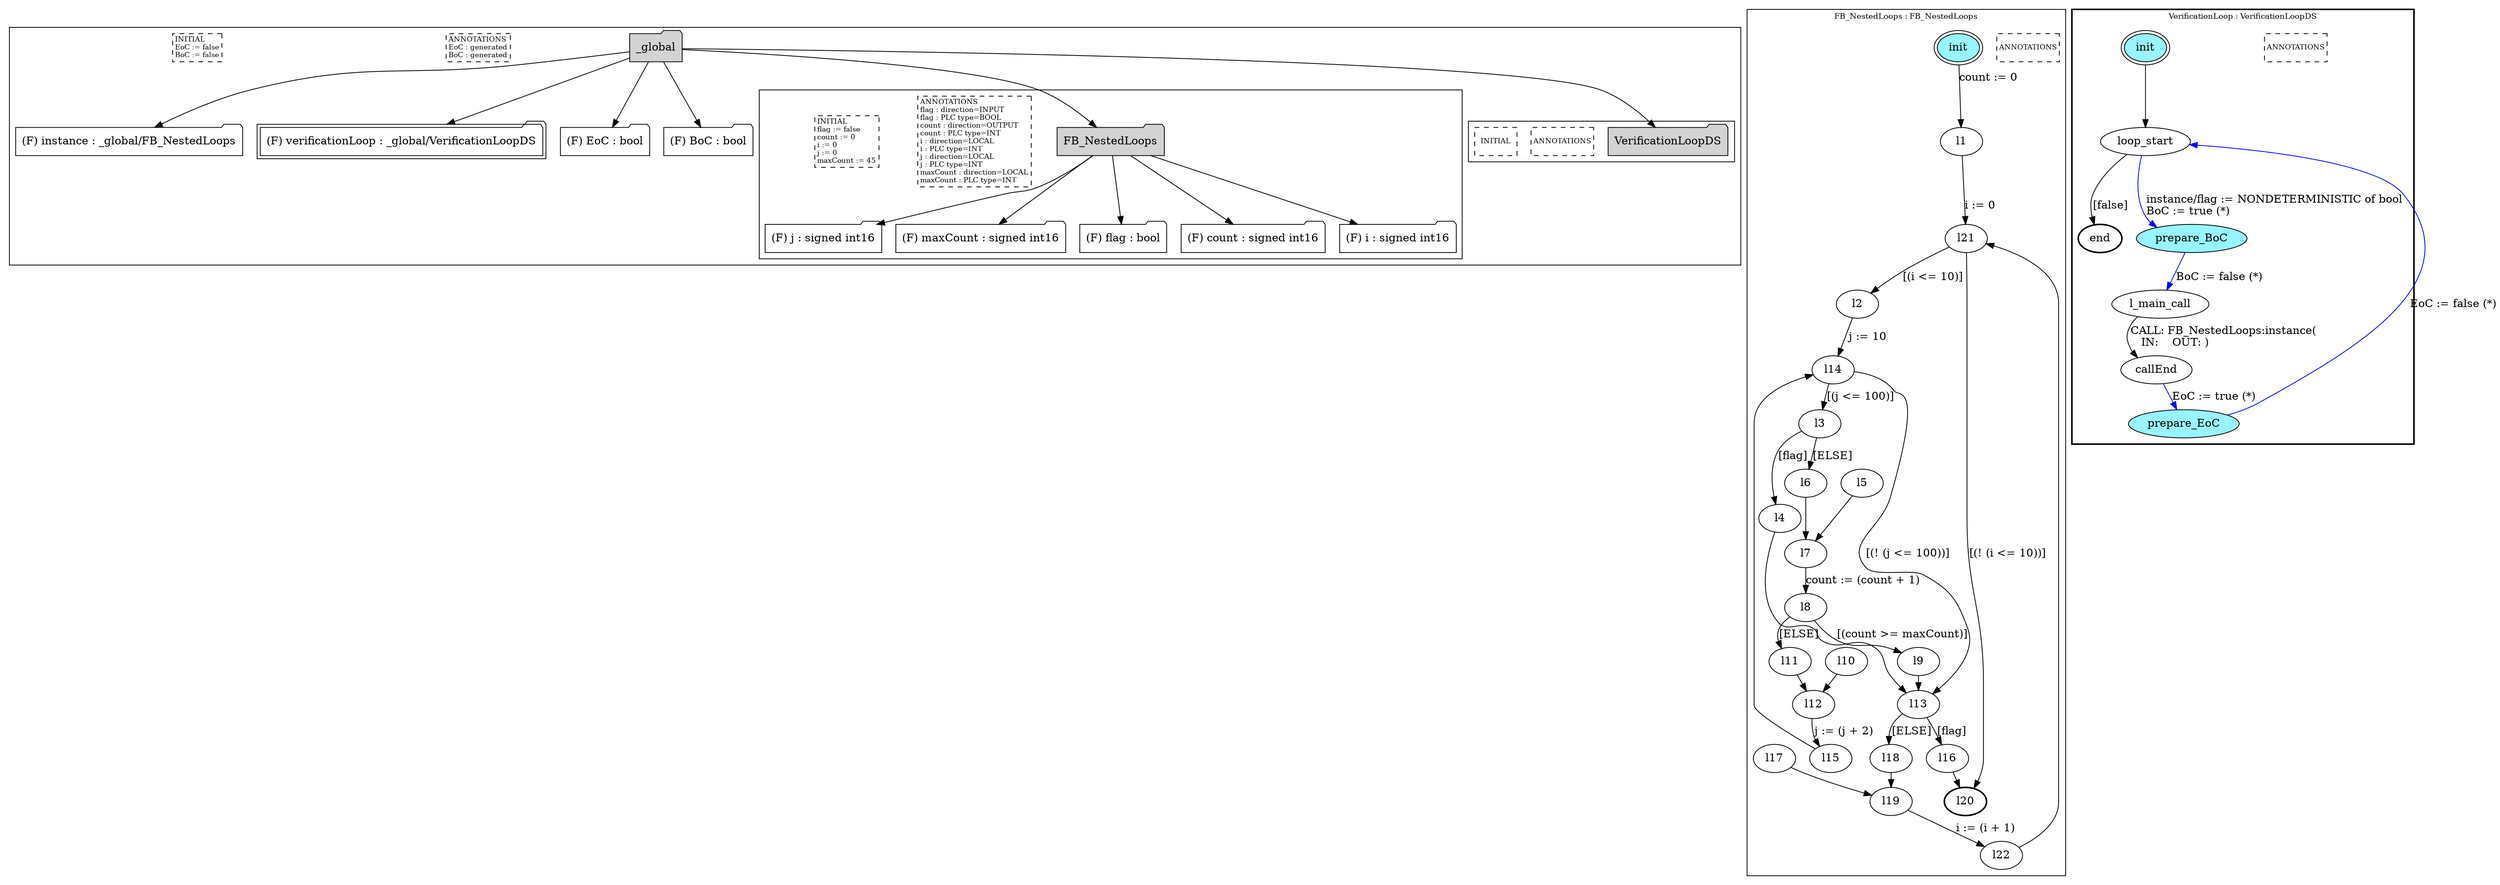 digraph G {
	subgraph cluster__global2004013670 {
		node [shape="folder", style="filled"];
		//label="_global";
		_global2004013670 [label="_global"];
		_global2004013670 -> instance1695161087;
		instance1695161087 [label = "(F) instance : _global/FB_NestedLoops", fillcolor="white" ];
		_global2004013670 -> verificationLoop1564449239;
		verificationLoop1564449239 [label = "(F) verificationLoop : _global/VerificationLoopDS", fillcolor="white" , peripheries=2];
		_global2004013670 -> EoC1425202985;
		EoC1425202985 [label = "(F) EoC : bool", fillcolor="white" ];
		_global2004013670 -> BoC1452232618;
		BoC1452232618 [label = "(F) BoC : bool", fillcolor="white" ];
		_global2004013670 -> FB_NestedLoops10624116;
		subgraph cluster_FB_NestedLoops10624116 {
			node [shape="folder", style="filled"];
			//label="FB_NestedLoops";
			FB_NestedLoops10624116 [label="FB_NestedLoops"];
			FB_NestedLoops10624116 -> flag743936514;
			flag743936514 [label = "(F) flag : bool", fillcolor="white" ];
			FB_NestedLoops10624116 -> count262926126;
			count262926126 [label = "(F) count : signed int16", fillcolor="white" ];
			FB_NestedLoops10624116 -> i2143753518;
			i2143753518 [label = "(F) i : signed int16", fillcolor="white" ];
			FB_NestedLoops10624116 -> j1313910358;
			j1313910358 [label = "(F) j : signed int16", fillcolor="white" ];
			FB_NestedLoops10624116 -> maxCount1388972756;
			maxCount1388972756 [label = "(F) maxCount : signed int16", fillcolor="white" ];
			
			annotations_pseudonode_FB_NestedLoops10624116 [
				label="ANNOTATIONS\lflag : direction=INPUT\lflag : PLC type=BOOL\lcount : direction=OUTPUT\lcount : PLC type=INT\li : direction=LOCAL\li : PLC type=INT\lj : direction=LOCAL\lj : PLC type=INT\lmaxCount : direction=LOCAL\lmaxCount : PLC type=INT\l",
				fontsize=9, margin="0.04,0.04", fillcolor="white", shape="rectangle", style="dashed"];
			initamt_pseudonode_FB_NestedLoops10624116 [
				label="INITIAL\lflag := false\lcount := 0\li := 0\lj := 0\lmaxCount := 45\l",
				fontsize=9, margin="0.04,0.04", fillcolor="lightyellow", shape="rectangle", style="dashed"];
		}
		_global2004013670 -> VerificationLoopDS1692381981;
		subgraph cluster_VerificationLoopDS1692381981 {
			node [shape="folder", style="filled"];
			//label="VerificationLoopDS";
			VerificationLoopDS1692381981 [label="VerificationLoopDS"];
			
			annotations_pseudonode_VerificationLoopDS1692381981 [
				label="ANNOTATIONS",
				fontsize=9, margin="0.04,0.04", fillcolor="white", shape="rectangle", style="dashed"];
			initamt_pseudonode_VerificationLoopDS1692381981 [
				label="INITIAL",
				fontsize=9, margin="0.04,0.04", fillcolor="lightyellow", shape="rectangle", style="dashed"];
		}
		
		annotations_pseudonode__global2004013670 [
			label="ANNOTATIONS\lEoC : generated\lBoC : generated\l",
			fontsize=9, margin="0.04,0.04", fillcolor="white", shape="rectangle", style="dashed"];
		initamt_pseudonode__global2004013670 [
			label="INITIAL\lEoC := false\lBoC := false\l",
			fontsize=9, margin="0.04,0.04", fillcolor="lightyellow", shape="rectangle", style="dashed"];
	}
	subgraph clusterFB_NestedLoops {
		node [style="filled"];
		color="black";
		fontsize=10;
		ranksep=0.4;
		
		label="FB_NestedLoops : FB_NestedLoops";
		
		annotations_pseudonode_FB_NestedLoops [
			label="ANNOTATIONS",
			fontsize=9, margin="0.04,0.04", fillcolor="white", shape="rectangle", style="dashed"];
		
		init_FB_NestedLoops [label="init", color="black", fillcolor="cadetblue1", peripheries=2, shape="ellipse"];
		l1_FB_NestedLoops [label="l1", color="black", fillcolor="white", shape="ellipse"];
		l2_FB_NestedLoops [label="l2", color="black", fillcolor="white", shape="ellipse"];
		l3_FB_NestedLoops [label="l3", color="black", fillcolor="white", shape="ellipse"];
		l4_FB_NestedLoops [label="l4", color="black", fillcolor="white", shape="ellipse"];
		l5_FB_NestedLoops [label="l5", color="black", fillcolor="white", shape="ellipse"];
		l6_FB_NestedLoops [label="l6", color="black", fillcolor="white", shape="ellipse"];
		l7_FB_NestedLoops [label="l7", color="black", fillcolor="white", shape="ellipse"];
		l8_FB_NestedLoops [label="l8", color="black", fillcolor="white", shape="ellipse"];
		l9_FB_NestedLoops [label="l9", color="black", fillcolor="white", shape="ellipse"];
		l10_FB_NestedLoops [label="l10", color="black", fillcolor="white", shape="ellipse"];
		l11_FB_NestedLoops [label="l11", color="black", fillcolor="white", shape="ellipse"];
		l12_FB_NestedLoops [label="l12", color="black", fillcolor="white", shape="ellipse"];
		l13_FB_NestedLoops [label="l13", color="black", fillcolor="white", shape="ellipse"];
		l14_FB_NestedLoops [label="l14", color="black", fillcolor="white", shape="ellipse"];
		l15_FB_NestedLoops [label="l15", color="black", fillcolor="white", shape="ellipse"];
		l16_FB_NestedLoops [label="l16", color="black", fillcolor="white", shape="ellipse"];
		l17_FB_NestedLoops [label="l17", color="black", fillcolor="white", shape="ellipse"];
		l18_FB_NestedLoops [label="l18", color="black", fillcolor="white", shape="ellipse"];
		l19_FB_NestedLoops [label="l19", color="black", fillcolor="white", shape="ellipse"];
		l20_FB_NestedLoops [label="l20", color="black", fillcolor="white", style=bold, shape="ellipse"];
		l21_FB_NestedLoops [label="l21", color="black", fillcolor="white", shape="ellipse"];
		l22_FB_NestedLoops [label="l22", color="black", fillcolor="white", shape="ellipse"];
		init_FB_NestedLoops -> l1_FB_NestedLoops [color="black", label="count := 0"];
		l3_FB_NestedLoops -> l4_FB_NestedLoops [color="black", label="[flag]"];
		l3_FB_NestedLoops -> l6_FB_NestedLoops [color="black", label="[ELSE]"];
		l5_FB_NestedLoops -> l7_FB_NestedLoops [color="black", label=""];
		l6_FB_NestedLoops -> l7_FB_NestedLoops [color="black", label=""];
		l7_FB_NestedLoops -> l8_FB_NestedLoops [color="black", label="count := (count + 1)"];
		l8_FB_NestedLoops -> l9_FB_NestedLoops [color="black", label="[(count >= maxCount)]"];
		l8_FB_NestedLoops -> l11_FB_NestedLoops [color="black", label="[ELSE]"];
		l10_FB_NestedLoops -> l12_FB_NestedLoops [color="black", label=""];
		l11_FB_NestedLoops -> l12_FB_NestedLoops [color="black", label=""];
		l2_FB_NestedLoops -> l14_FB_NestedLoops [color="black", label="j := 10"];
		l14_FB_NestedLoops -> l3_FB_NestedLoops [color="black", label="[(j <= 100)]"];
		l14_FB_NestedLoops -> l13_FB_NestedLoops [color="black", label="[(! (j <= 100))]"];
		l12_FB_NestedLoops -> l15_FB_NestedLoops [color="black", label="j := (j + 2)"];
		l15_FB_NestedLoops -> l14_FB_NestedLoops [color="black", label=""];
		l13_FB_NestedLoops -> l16_FB_NestedLoops [color="black", label="[flag]"];
		l13_FB_NestedLoops -> l18_FB_NestedLoops [color="black", label="[ELSE]"];
		l17_FB_NestedLoops -> l19_FB_NestedLoops [color="black", label=""];
		l18_FB_NestedLoops -> l19_FB_NestedLoops [color="black", label=""];
		l1_FB_NestedLoops -> l21_FB_NestedLoops [color="black", label="i := 0"];
		l21_FB_NestedLoops -> l2_FB_NestedLoops [color="black", label="[(i <= 10)]"];
		l21_FB_NestedLoops -> l20_FB_NestedLoops [color="black", label="[(! (i <= 10))]"];
		l19_FB_NestedLoops -> l22_FB_NestedLoops [color="black", label="i := (i + 1)"];
		l22_FB_NestedLoops -> l21_FB_NestedLoops [color="black", label=""];
		l4_FB_NestedLoops -> l13_FB_NestedLoops [color="black", label=""];
		l9_FB_NestedLoops -> l13_FB_NestedLoops [color="black", label=""];
		l16_FB_NestedLoops -> l20_FB_NestedLoops [color="black", label=""];
	}
	subgraph clusterVerificationLoop {
		node [style="filled"];
		style=bold;
		color="black";
		fontsize=10;
		ranksep=0.4;
		
		label="VerificationLoop : VerificationLoopDS";
		
		annotations_pseudonode_VerificationLoop [
			label="ANNOTATIONS",
			fontsize=9, margin="0.04,0.04", fillcolor="white", shape="rectangle", style="dashed"];
		
		init_VerificationLoop [label="init", color="black", fillcolor="cadetblue1", peripheries=2, shape="ellipse"];
		end_VerificationLoop [label="end", color="black", fillcolor="cadetblue1", style=bold, shape="ellipse"];
		loop_start_VerificationLoop [label="loop_start", color="black", fillcolor="white", shape="ellipse"];
		prepare_BoC_VerificationLoop [label="prepare_BoC", color="black", fillcolor="cadetblue1", shape="ellipse"];
		l_main_call_VerificationLoop [label="l_main_call", color="black", fillcolor="white", shape="ellipse"];
		callEnd_VerificationLoop [label="callEnd", color="black", fillcolor="white", shape="ellipse"];
		prepare_EoC_VerificationLoop [label="prepare_EoC", color="black", fillcolor="cadetblue1", shape="ellipse"];
		init_VerificationLoop -> loop_start_VerificationLoop [color="black", label=""];
		loop_start_VerificationLoop -> prepare_BoC_VerificationLoop [color="blue", label="instance/flag := NONDETERMINISTIC of bool\lBoC := true (*)\l"];
		prepare_BoC_VerificationLoop -> l_main_call_VerificationLoop [color="blue", label="BoC := false (*)"];
		l_main_call_VerificationLoop -> callEnd_VerificationLoop [color="black", label="CALL: FB_NestedLoops:instance(\l   IN:    OUT: )\l"];
		callEnd_VerificationLoop -> prepare_EoC_VerificationLoop [color="blue", label="EoC := true (*)"];
		prepare_EoC_VerificationLoop -> loop_start_VerificationLoop [color="blue", label="EoC := false (*)"];
		loop_start_VerificationLoop -> end_VerificationLoop [color="black", label="[false]"];
	}
}

